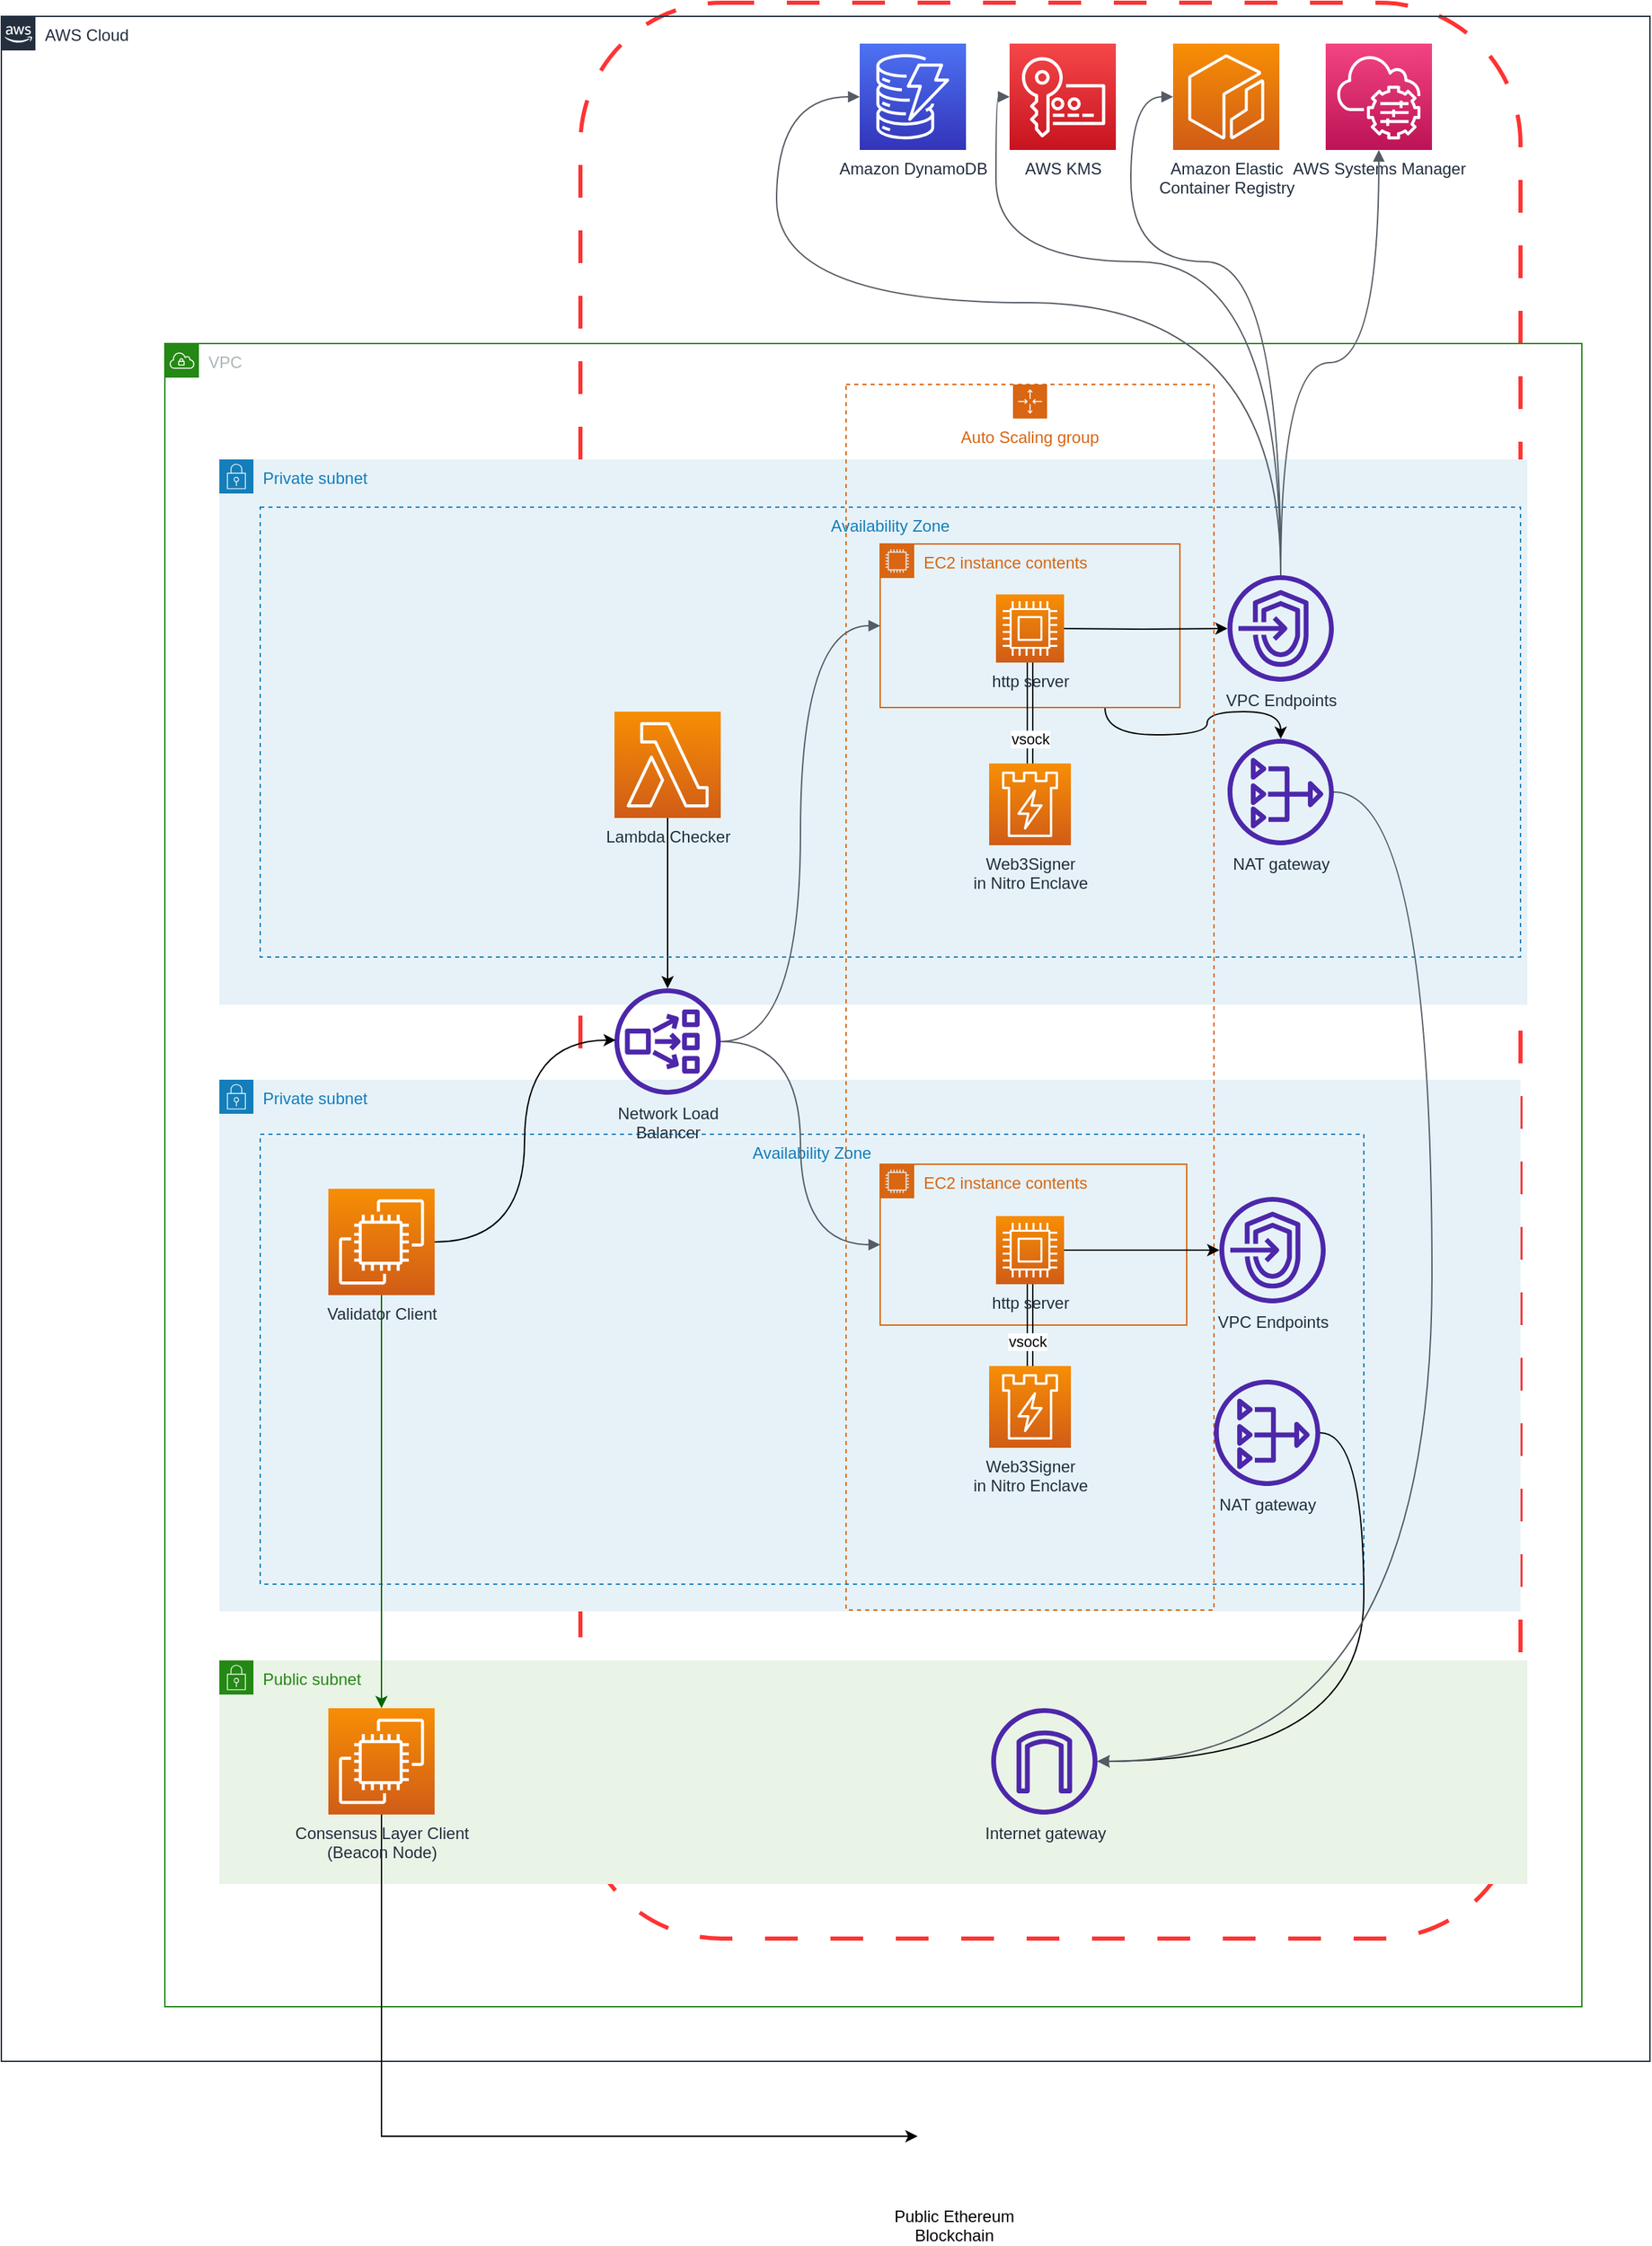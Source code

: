 <mxfile version="21.4.0" type="device" pages="3">
  <diagram id="YUVKMwIvgt-KgfQPNtqe" name="Page-1">
    <mxGraphModel dx="2373" dy="-275" grid="1" gridSize="10" guides="1" tooltips="1" connect="1" arrows="1" fold="1" page="1" pageScale="1" pageWidth="827" pageHeight="1169" math="0" shadow="0">
      <root>
        <mxCell id="0" />
        <mxCell id="1" parent="0" />
        <mxCell id="u_Y_CnP3Xngak4G7NMiM-49" value="" style="rounded=1;whiteSpace=wrap;html=1;fillColor=none;dashed=1;dashPattern=8 8;strokeWidth=3;strokeColor=#FF3333;" parent="1" vertex="1">
          <mxGeometry x="165" y="1754" width="690" height="1420" as="geometry" />
        </mxCell>
        <mxCell id="u_Y_CnP3Xngak4G7NMiM-1" value="Public subnet" style="points=[[0,0],[0.25,0],[0.5,0],[0.75,0],[1,0],[1,0.25],[1,0.5],[1,0.75],[1,1],[0.75,1],[0.5,1],[0.25,1],[0,1],[0,0.75],[0,0.5],[0,0.25]];outlineConnect=0;gradientColor=none;html=1;whiteSpace=wrap;fontSize=12;fontStyle=0;container=1;pointerEvents=0;collapsible=0;recursiveResize=0;shape=mxgraph.aws4.group;grIcon=mxgraph.aws4.group_security_group;grStroke=0;strokeColor=#248814;fillColor=#E9F3E6;verticalAlign=top;align=left;spacingLeft=30;fontColor=#248814;dashed=0;" parent="1" vertex="1">
          <mxGeometry x="-100" y="2970" width="960" height="164" as="geometry" />
        </mxCell>
        <mxCell id="u_Y_CnP3Xngak4G7NMiM-2" value="Internet gateway" style="sketch=0;outlineConnect=0;fontColor=#232F3E;gradientColor=none;fillColor=#4D27AA;strokeColor=none;dashed=0;verticalLabelPosition=bottom;verticalAlign=top;align=center;html=1;fontSize=12;fontStyle=0;aspect=fixed;pointerEvents=1;shape=mxgraph.aws4.internet_gateway;" parent="u_Y_CnP3Xngak4G7NMiM-1" vertex="1">
          <mxGeometry x="566.5" y="35" width="78" height="78" as="geometry" />
        </mxCell>
        <mxCell id="u_Y_CnP3Xngak4G7NMiM-3" value="Private subnet" style="points=[[0,0],[0.25,0],[0.5,0],[0.75,0],[1,0],[1,0.25],[1,0.5],[1,0.75],[1,1],[0.75,1],[0.5,1],[0.25,1],[0,1],[0,0.75],[0,0.5],[0,0.25]];outlineConnect=0;gradientColor=none;html=1;whiteSpace=wrap;fontSize=12;fontStyle=0;container=0;pointerEvents=0;collapsible=0;recursiveResize=0;shape=mxgraph.aws4.group;grIcon=mxgraph.aws4.group_security_group;grStroke=0;strokeColor=#147EBA;fillColor=#E6F2F8;verticalAlign=top;align=left;spacingLeft=30;fontColor=#147EBA;dashed=0;" parent="1" vertex="1">
          <mxGeometry x="-100" y="2544" width="955" height="390" as="geometry" />
        </mxCell>
        <mxCell id="u_Y_CnP3Xngak4G7NMiM-4" value="Private subnet" style="points=[[0,0],[0.25,0],[0.5,0],[0.75,0],[1,0],[1,0.25],[1,0.5],[1,0.75],[1,1],[0.75,1],[0.5,1],[0.25,1],[0,1],[0,0.75],[0,0.5],[0,0.25]];outlineConnect=0;gradientColor=none;html=1;whiteSpace=wrap;fontSize=12;fontStyle=0;container=0;pointerEvents=0;collapsible=0;recursiveResize=0;shape=mxgraph.aws4.group;grIcon=mxgraph.aws4.group_security_group;grStroke=0;strokeColor=#147EBA;fillColor=#E6F2F8;verticalAlign=top;align=left;spacingLeft=30;fontColor=#147EBA;dashed=0;" parent="1" vertex="1">
          <mxGeometry x="-100" y="2089" width="960" height="400" as="geometry" />
        </mxCell>
        <mxCell id="u_Y_CnP3Xngak4G7NMiM-5" value="VPC" style="points=[[0,0],[0.25,0],[0.5,0],[0.75,0],[1,0],[1,0.25],[1,0.5],[1,0.75],[1,1],[0.75,1],[0.5,1],[0.25,1],[0,1],[0,0.75],[0,0.5],[0,0.25]];outlineConnect=0;gradientColor=none;html=1;whiteSpace=wrap;fontSize=12;fontStyle=0;container=1;pointerEvents=0;collapsible=0;recursiveResize=0;shape=mxgraph.aws4.group;grIcon=mxgraph.aws4.group_vpc;strokeColor=#248814;fillColor=none;verticalAlign=top;align=left;spacingLeft=30;fontColor=#AAB7B8;dashed=0;" parent="1" vertex="1">
          <mxGeometry x="-140" y="2004" width="1040" height="1220" as="geometry" />
        </mxCell>
        <mxCell id="u_Y_CnP3Xngak4G7NMiM-6" value="AWS Cloud" style="points=[[0,0],[0.25,0],[0.5,0],[0.75,0],[1,0],[1,0.25],[1,0.5],[1,0.75],[1,1],[0.75,1],[0.5,1],[0.25,1],[0,1],[0,0.75],[0,0.5],[0,0.25]];outlineConnect=0;gradientColor=none;html=1;whiteSpace=wrap;fontSize=12;fontStyle=0;container=0;pointerEvents=0;collapsible=0;recursiveResize=0;shape=mxgraph.aws4.group;grIcon=mxgraph.aws4.group_aws_cloud_alt;strokeColor=#232F3E;fillColor=none;verticalAlign=top;align=left;spacingLeft=30;fontColor=#232F3E;dashed=0;" parent="1" vertex="1">
          <mxGeometry x="-260" y="1764" width="1210" height="1500" as="geometry" />
        </mxCell>
        <mxCell id="u_Y_CnP3Xngak4G7NMiM-7" style="edgeStyle=orthogonalEdgeStyle;curved=1;rounded=0;orthogonalLoop=1;jettySize=auto;html=1;exitX=0.75;exitY=1;exitDx=0;exitDy=0;" parent="1" source="u_Y_CnP3Xngak4G7NMiM-8" target="u_Y_CnP3Xngak4G7NMiM-15" edge="1">
          <mxGeometry relative="1" as="geometry" />
        </mxCell>
        <mxCell id="u_Y_CnP3Xngak4G7NMiM-8" value="EC2 instance contents" style="points=[[0,0],[0.25,0],[0.5,0],[0.75,0],[1,0],[1,0.25],[1,0.5],[1,0.75],[1,1],[0.75,1],[0.5,1],[0.25,1],[0,1],[0,0.75],[0,0.5],[0,0.25]];outlineConnect=0;gradientColor=none;html=1;whiteSpace=wrap;fontSize=12;fontStyle=0;container=1;pointerEvents=0;collapsible=0;recursiveResize=0;shape=mxgraph.aws4.group;grIcon=mxgraph.aws4.group_ec2_instance_contents;strokeColor=#D86613;fillColor=none;verticalAlign=top;align=left;spacingLeft=30;fontColor=#D86613;dashed=0;" parent="1" vertex="1">
          <mxGeometry x="385" y="2151" width="220" height="120" as="geometry" />
        </mxCell>
        <mxCell id="u_Y_CnP3Xngak4G7NMiM-9" value="AWS Systems Manager" style="sketch=0;points=[[0,0,0],[0.25,0,0],[0.5,0,0],[0.75,0,0],[1,0,0],[0,1,0],[0.25,1,0],[0.5,1,0],[0.75,1,0],[1,1,0],[0,0.25,0],[0,0.5,0],[0,0.75,0],[1,0.25,0],[1,0.5,0],[1,0.75,0]];points=[[0,0,0],[0.25,0,0],[0.5,0,0],[0.75,0,0],[1,0,0],[0,1,0],[0.25,1,0],[0.5,1,0],[0.75,1,0],[1,1,0],[0,0.25,0],[0,0.5,0],[0,0.75,0],[1,0.25,0],[1,0.5,0],[1,0.75,0]];outlineConnect=0;fontColor=#232F3E;gradientColor=#F34482;gradientDirection=north;fillColor=#BC1356;strokeColor=#ffffff;dashed=0;verticalLabelPosition=bottom;verticalAlign=top;align=center;html=1;fontSize=12;fontStyle=0;aspect=fixed;shape=mxgraph.aws4.resourceIcon;resIcon=mxgraph.aws4.systems_manager;" parent="1" vertex="1">
          <mxGeometry x="712" y="1784" width="78" height="78" as="geometry" />
        </mxCell>
        <mxCell id="u_Y_CnP3Xngak4G7NMiM-10" value="Auto Scaling group" style="points=[[0,0],[0.25,0],[0.5,0],[0.75,0],[1,0],[1,0.25],[1,0.5],[1,0.75],[1,1],[0.75,1],[0.5,1],[0.25,1],[0,1],[0,0.75],[0,0.5],[0,0.25]];outlineConnect=0;gradientColor=none;html=1;whiteSpace=wrap;fontSize=12;fontStyle=0;container=0;pointerEvents=0;collapsible=0;recursiveResize=0;shape=mxgraph.aws4.groupCenter;grIcon=mxgraph.aws4.group_auto_scaling_group;grStroke=1;strokeColor=#D86613;fillColor=none;verticalAlign=top;align=center;fontColor=#D86613;dashed=1;spacingTop=25;" parent="1" vertex="1">
          <mxGeometry x="360" y="2034" width="270" height="899" as="geometry" />
        </mxCell>
        <mxCell id="u_Y_CnP3Xngak4G7NMiM-11" value="Availability Zone" style="fillColor=none;strokeColor=#147EBA;dashed=1;verticalAlign=top;fontStyle=0;fontColor=#147EBA;" parent="1" vertex="1">
          <mxGeometry x="-70" y="2584" width="810" height="330" as="geometry" />
        </mxCell>
        <mxCell id="u_Y_CnP3Xngak4G7NMiM-12" value="EC2 instance contents" style="points=[[0,0],[0.25,0],[0.5,0],[0.75,0],[1,0],[1,0.25],[1,0.5],[1,0.75],[1,1],[0.75,1],[0.5,1],[0.25,1],[0,1],[0,0.75],[0,0.5],[0,0.25]];outlineConnect=0;gradientColor=none;html=1;whiteSpace=wrap;fontSize=12;fontStyle=0;container=1;pointerEvents=0;collapsible=0;recursiveResize=0;shape=mxgraph.aws4.group;grIcon=mxgraph.aws4.group_ec2_instance_contents;strokeColor=#D86613;fillColor=none;verticalAlign=top;align=left;spacingLeft=30;fontColor=#D86613;dashed=0;" parent="1" vertex="1">
          <mxGeometry x="385" y="2606" width="225" height="118" as="geometry" />
        </mxCell>
        <mxCell id="u_Y_CnP3Xngak4G7NMiM-13" value="VPC Endpoints" style="sketch=0;outlineConnect=0;fontColor=#232F3E;gradientColor=none;fillColor=#4D27AA;strokeColor=none;dashed=0;verticalLabelPosition=bottom;verticalAlign=top;align=center;html=1;fontSize=12;fontStyle=0;aspect=fixed;pointerEvents=1;shape=mxgraph.aws4.endpoints;" parent="1" vertex="1">
          <mxGeometry x="640" y="2174" width="78" height="78" as="geometry" />
        </mxCell>
        <mxCell id="u_Y_CnP3Xngak4G7NMiM-14" value="VPC Endpoints" style="sketch=0;outlineConnect=0;fontColor=#232F3E;gradientColor=none;fillColor=#4D27AA;strokeColor=none;dashed=0;verticalLabelPosition=bottom;verticalAlign=top;align=center;html=1;fontSize=12;fontStyle=0;aspect=fixed;pointerEvents=1;shape=mxgraph.aws4.endpoints;" parent="1" vertex="1">
          <mxGeometry x="634" y="2630" width="78" height="78" as="geometry" />
        </mxCell>
        <mxCell id="u_Y_CnP3Xngak4G7NMiM-15" value="NAT gateway" style="sketch=0;outlineConnect=0;fontColor=#232F3E;gradientColor=none;fillColor=#4D27AA;strokeColor=none;dashed=0;verticalLabelPosition=bottom;verticalAlign=top;align=center;html=1;fontSize=12;fontStyle=0;aspect=fixed;pointerEvents=1;shape=mxgraph.aws4.nat_gateway;" parent="1" vertex="1">
          <mxGeometry x="640" y="2294" width="78" height="78" as="geometry" />
        </mxCell>
        <mxCell id="u_Y_CnP3Xngak4G7NMiM-16" style="edgeStyle=orthogonalEdgeStyle;curved=1;rounded=0;orthogonalLoop=1;jettySize=auto;html=1;" parent="1" source="u_Y_CnP3Xngak4G7NMiM-17" target="u_Y_CnP3Xngak4G7NMiM-2" edge="1">
          <mxGeometry relative="1" as="geometry">
            <Array as="points">
              <mxPoint x="740" y="2803" />
              <mxPoint x="740" y="3044" />
            </Array>
          </mxGeometry>
        </mxCell>
        <mxCell id="u_Y_CnP3Xngak4G7NMiM-17" value="NAT gateway" style="sketch=0;outlineConnect=0;fontColor=#232F3E;gradientColor=none;fillColor=#4D27AA;strokeColor=none;dashed=0;verticalLabelPosition=bottom;verticalAlign=top;align=center;html=1;fontSize=12;fontStyle=0;aspect=fixed;pointerEvents=1;shape=mxgraph.aws4.nat_gateway;" parent="1" vertex="1">
          <mxGeometry x="630" y="2764" width="78" height="78" as="geometry" />
        </mxCell>
        <mxCell id="u_Y_CnP3Xngak4G7NMiM-18" value="" style="html=1;endArrow=block;elbow=vertical;startArrow=none;endFill=1;strokeColor=#545B64;rounded=0;entryX=0;entryY=0.5;entryDx=0;entryDy=0;edgeStyle=orthogonalEdgeStyle;curved=1;" parent="1" source="u_Y_CnP3Xngak4G7NMiM-31" target="u_Y_CnP3Xngak4G7NMiM-12" edge="1">
          <mxGeometry width="100" relative="1" as="geometry">
            <mxPoint x="268" y="2509.0" as="sourcePoint" />
            <mxPoint x="390" y="2293.9" as="targetPoint" />
          </mxGeometry>
        </mxCell>
        <mxCell id="u_Y_CnP3Xngak4G7NMiM-19" value="" style="edgeStyle=orthogonalEdgeStyle;html=1;endArrow=block;elbow=vertical;startArrow=none;endFill=1;strokeColor=#545B64;rounded=0;curved=1;entryX=0;entryY=0.5;entryDx=0;entryDy=0;" parent="1" source="u_Y_CnP3Xngak4G7NMiM-31" target="u_Y_CnP3Xngak4G7NMiM-8" edge="1">
          <mxGeometry width="100" relative="1" as="geometry">
            <mxPoint x="-580" y="2874" as="sourcePoint" />
            <mxPoint x="-480" y="2794" as="targetPoint" />
          </mxGeometry>
        </mxCell>
        <mxCell id="u_Y_CnP3Xngak4G7NMiM-20" value="" style="edgeStyle=orthogonalEdgeStyle;html=1;endArrow=block;elbow=vertical;startArrow=none;endFill=1;strokeColor=#545B64;rounded=0;curved=1;" parent="1" source="u_Y_CnP3Xngak4G7NMiM-13" target="u_Y_CnP3Xngak4G7NMiM-30" edge="1">
          <mxGeometry width="100" relative="1" as="geometry">
            <mxPoint x="1100" y="2144" as="sourcePoint" />
            <mxPoint x="239" y="1862" as="targetPoint" />
            <Array as="points">
              <mxPoint x="679" y="1974" />
              <mxPoint x="309" y="1974" />
            </Array>
          </mxGeometry>
        </mxCell>
        <mxCell id="u_Y_CnP3Xngak4G7NMiM-21" value="" style="edgeStyle=orthogonalEdgeStyle;html=1;endArrow=block;elbow=vertical;startArrow=none;endFill=1;strokeColor=#545B64;rounded=0;curved=1;" parent="1" source="u_Y_CnP3Xngak4G7NMiM-13" target="u_Y_CnP3Xngak4G7NMiM-34" edge="1">
          <mxGeometry width="100" relative="1" as="geometry">
            <mxPoint x="1190" y="2184" as="sourcePoint" />
            <mxPoint x="1290" y="2184" as="targetPoint" />
            <Array as="points">
              <mxPoint x="679" y="1944" />
              <mxPoint x="470" y="1944" />
            </Array>
          </mxGeometry>
        </mxCell>
        <mxCell id="u_Y_CnP3Xngak4G7NMiM-22" value="" style="edgeStyle=orthogonalEdgeStyle;html=1;endArrow=block;elbow=vertical;startArrow=none;endFill=1;strokeColor=#545B64;rounded=0;curved=1;" parent="1" source="u_Y_CnP3Xngak4G7NMiM-13" target="u_Y_CnP3Xngak4G7NMiM-35" edge="1">
          <mxGeometry width="100" relative="1" as="geometry">
            <mxPoint x="1340" y="2284" as="sourcePoint" />
            <mxPoint x="1440" y="2284" as="targetPoint" />
            <Array as="points">
              <mxPoint x="679" y="1944" />
              <mxPoint x="569" y="1944" />
            </Array>
          </mxGeometry>
        </mxCell>
        <mxCell id="u_Y_CnP3Xngak4G7NMiM-23" value="" style="edgeStyle=orthogonalEdgeStyle;html=1;endArrow=block;elbow=vertical;startArrow=none;endFill=1;strokeColor=#545B64;rounded=0;curved=1;" parent="1" source="u_Y_CnP3Xngak4G7NMiM-13" target="u_Y_CnP3Xngak4G7NMiM-9" edge="1">
          <mxGeometry width="100" relative="1" as="geometry">
            <mxPoint x="1280" y="2424" as="sourcePoint" />
            <mxPoint x="1380" y="2424" as="targetPoint" />
          </mxGeometry>
        </mxCell>
        <mxCell id="u_Y_CnP3Xngak4G7NMiM-24" value="" style="edgeStyle=orthogonalEdgeStyle;html=1;endArrow=block;elbow=vertical;startArrow=none;endFill=1;strokeColor=#545B64;rounded=0;curved=1;" parent="1" source="u_Y_CnP3Xngak4G7NMiM-15" target="u_Y_CnP3Xngak4G7NMiM-2" edge="1">
          <mxGeometry width="100" relative="1" as="geometry">
            <mxPoint x="1130" y="2474" as="sourcePoint" />
            <mxPoint x="1230" y="2474" as="targetPoint" />
            <Array as="points">
              <mxPoint x="790" y="2333" />
              <mxPoint x="790" y="3044" />
            </Array>
          </mxGeometry>
        </mxCell>
        <mxCell id="u_Y_CnP3Xngak4G7NMiM-25" value="Public Ethereum&#xa;Blockchain" style="shape=image;verticalLabelPosition=bottom;labelBackgroundColor=default;verticalAlign=top;aspect=fixed;imageAspect=0;image=https://ethereum.org/static/a62391514b71539906d6bd8ec820c7d8/d1ef9/eth-diamond-glyph.png;" parent="1" vertex="1">
          <mxGeometry x="412.5" y="3274" width="54" height="90" as="geometry" />
        </mxCell>
        <mxCell id="u_Y_CnP3Xngak4G7NMiM-26" style="edgeStyle=orthogonalEdgeStyle;rounded=0;orthogonalLoop=1;jettySize=auto;html=1;exitX=0.5;exitY=1;exitDx=0;exitDy=0;exitPerimeter=0;entryX=0;entryY=0.5;entryDx=0;entryDy=0;" parent="1" source="u_Y_CnP3Xngak4G7NMiM-42" target="u_Y_CnP3Xngak4G7NMiM-25" edge="1">
          <mxGeometry relative="1" as="geometry" />
        </mxCell>
        <mxCell id="u_Y_CnP3Xngak4G7NMiM-27" style="edgeStyle=orthogonalEdgeStyle;shape=link;rounded=0;orthogonalLoop=1;jettySize=auto;html=1;exitX=0.5;exitY=0;exitDx=0;exitDy=0;exitPerimeter=0;" parent="1" source="u_Y_CnP3Xngak4G7NMiM-29" edge="1">
          <mxGeometry relative="1" as="geometry">
            <mxPoint x="495" y="2674" as="targetPoint" />
          </mxGeometry>
        </mxCell>
        <mxCell id="u_Y_CnP3Xngak4G7NMiM-28" value="vsock" style="edgeLabel;html=1;align=center;verticalAlign=middle;resizable=0;points=[];" parent="u_Y_CnP3Xngak4G7NMiM-27" vertex="1" connectable="0">
          <mxGeometry x="-0.35" y="-2" relative="1" as="geometry">
            <mxPoint x="-4" y="8" as="offset" />
          </mxGeometry>
        </mxCell>
        <mxCell id="u_Y_CnP3Xngak4G7NMiM-29" value="Web3Signer&lt;br style=&quot;border-color: var(--border-color);&quot;&gt;in Nitro Enclave" style="sketch=0;points=[[0,0,0],[0.25,0,0],[0.5,0,0],[0.75,0,0],[1,0,0],[0,1,0],[0.25,1,0],[0.5,1,0],[0.75,1,0],[1,1,0],[0,0.25,0],[0,0.5,0],[0,0.75,0],[1,0.25,0],[1,0.5,0],[1,0.75,0]];outlineConnect=0;fontColor=#232F3E;gradientColor=#F78E04;gradientDirection=north;fillColor=#D05C17;strokeColor=#ffffff;dashed=0;verticalLabelPosition=bottom;verticalAlign=top;align=center;html=1;fontSize=12;fontStyle=0;aspect=fixed;shape=mxgraph.aws4.resourceIcon;resIcon=mxgraph.aws4.nitro_enclaves;" parent="1" vertex="1">
          <mxGeometry x="465" y="2754" width="60" height="60" as="geometry" />
        </mxCell>
        <mxCell id="u_Y_CnP3Xngak4G7NMiM-30" value="Amazon DynamoDB" style="sketch=0;points=[[0,0,0],[0.25,0,0],[0.5,0,0],[0.75,0,0],[1,0,0],[0,1,0],[0.25,1,0],[0.5,1,0],[0.75,1,0],[1,1,0],[0,0.25,0],[0,0.5,0],[0,0.75,0],[1,0.25,0],[1,0.5,0],[1,0.75,0]];outlineConnect=0;fontColor=#232F3E;gradientColor=#4D72F3;gradientDirection=north;fillColor=#3334B9;strokeColor=#ffffff;dashed=0;verticalLabelPosition=bottom;verticalAlign=top;align=center;html=1;fontSize=12;fontStyle=0;aspect=fixed;shape=mxgraph.aws4.resourceIcon;resIcon=mxgraph.aws4.dynamodb;" parent="1" vertex="1">
          <mxGeometry x="370" y="1784" width="78" height="78" as="geometry" />
        </mxCell>
        <mxCell id="u_Y_CnP3Xngak4G7NMiM-31" value="Network Load &lt;br&gt;Balancer" style="sketch=0;outlineConnect=0;fontColor=#232F3E;gradientColor=none;fillColor=#4D27AA;strokeColor=none;dashed=0;verticalLabelPosition=bottom;verticalAlign=top;align=center;html=1;fontSize=12;fontStyle=0;aspect=fixed;pointerEvents=1;shape=mxgraph.aws4.network_load_balancer;" parent="1" vertex="1">
          <mxGeometry x="190" y="2477" width="78" height="78" as="geometry" />
        </mxCell>
        <mxCell id="u_Y_CnP3Xngak4G7NMiM-32" style="edgeStyle=orthogonalEdgeStyle;rounded=0;orthogonalLoop=1;jettySize=auto;html=1;" parent="1" source="u_Y_CnP3Xngak4G7NMiM-33" target="u_Y_CnP3Xngak4G7NMiM-31" edge="1">
          <mxGeometry relative="1" as="geometry">
            <mxPoint x="118" y="2513" as="sourcePoint" />
          </mxGeometry>
        </mxCell>
        <mxCell id="u_Y_CnP3Xngak4G7NMiM-33" value="Lambda Checker" style="sketch=0;points=[[0,0,0],[0.25,0,0],[0.5,0,0],[0.75,0,0],[1,0,0],[0,1,0],[0.25,1,0],[0.5,1,0],[0.75,1,0],[1,1,0],[0,0.25,0],[0,0.5,0],[0,0.75,0],[1,0.25,0],[1,0.5,0],[1,0.75,0]];outlineConnect=0;fontColor=#232F3E;gradientColor=#F78E04;gradientDirection=north;fillColor=#D05C17;strokeColor=#ffffff;dashed=0;verticalLabelPosition=bottom;verticalAlign=top;align=center;html=1;fontSize=12;fontStyle=0;aspect=fixed;shape=mxgraph.aws4.resourceIcon;resIcon=mxgraph.aws4.lambda;" parent="1" vertex="1">
          <mxGeometry x="190" y="2274" width="78" height="78" as="geometry" />
        </mxCell>
        <mxCell id="u_Y_CnP3Xngak4G7NMiM-34" value="AWS KMS" style="sketch=0;points=[[0,0,0],[0.25,0,0],[0.5,0,0],[0.75,0,0],[1,0,0],[0,1,0],[0.25,1,0],[0.5,1,0],[0.75,1,0],[1,1,0],[0,0.25,0],[0,0.5,0],[0,0.75,0],[1,0.25,0],[1,0.5,0],[1,0.75,0]];outlineConnect=0;fontColor=#232F3E;gradientColor=#F54749;gradientDirection=north;fillColor=#C7131F;strokeColor=#ffffff;dashed=0;verticalLabelPosition=bottom;verticalAlign=top;align=center;html=1;fontSize=12;fontStyle=0;aspect=fixed;shape=mxgraph.aws4.resourceIcon;resIcon=mxgraph.aws4.key_management_service;" parent="1" vertex="1">
          <mxGeometry x="480" y="1784" width="78" height="78" as="geometry" />
        </mxCell>
        <mxCell id="u_Y_CnP3Xngak4G7NMiM-35" value="Amazon Elastic &lt;br&gt;Container Registry" style="sketch=0;points=[[0,0,0],[0.25,0,0],[0.5,0,0],[0.75,0,0],[1,0,0],[0,1,0],[0.25,1,0],[0.5,1,0],[0.75,1,0],[1,1,0],[0,0.25,0],[0,0.5,0],[0,0.75,0],[1,0.25,0],[1,0.5,0],[1,0.75,0]];outlineConnect=0;fontColor=#232F3E;gradientColor=#F78E04;gradientDirection=north;fillColor=#D05C17;strokeColor=#ffffff;dashed=0;verticalLabelPosition=bottom;verticalAlign=top;align=center;html=1;fontSize=12;fontStyle=0;aspect=fixed;shape=mxgraph.aws4.resourceIcon;resIcon=mxgraph.aws4.ecr;" parent="1" vertex="1">
          <mxGeometry x="600" y="1784" width="78" height="78" as="geometry" />
        </mxCell>
        <mxCell id="u_Y_CnP3Xngak4G7NMiM-36" style="edgeStyle=orthogonalEdgeStyle;rounded=0;orthogonalLoop=1;jettySize=auto;html=1;strokeColor=#006600;fontSize=15;fontColor=#FFFFFF;endArrow=classic;endFill=1;" parent="1" source="u_Y_CnP3Xngak4G7NMiM-38" target="u_Y_CnP3Xngak4G7NMiM-42" edge="1">
          <mxGeometry relative="1" as="geometry" />
        </mxCell>
        <mxCell id="u_Y_CnP3Xngak4G7NMiM-37" style="edgeStyle=orthogonalEdgeStyle;curved=1;rounded=0;orthogonalLoop=1;jettySize=auto;html=1;exitX=1;exitY=0.5;exitDx=0;exitDy=0;exitPerimeter=0;entryX=0.013;entryY=0.487;entryDx=0;entryDy=0;entryPerimeter=0;" parent="1" source="u_Y_CnP3Xngak4G7NMiM-38" target="u_Y_CnP3Xngak4G7NMiM-31" edge="1">
          <mxGeometry relative="1" as="geometry" />
        </mxCell>
        <mxCell id="u_Y_CnP3Xngak4G7NMiM-38" value="Validator Client" style="sketch=0;points=[[0,0,0],[0.25,0,0],[0.5,0,0],[0.75,0,0],[1,0,0],[0,1,0],[0.25,1,0],[0.5,1,0],[0.75,1,0],[1,1,0],[0,0.25,0],[0,0.5,0],[0,0.75,0],[1,0.25,0],[1,0.5,0],[1,0.75,0]];outlineConnect=0;fontColor=#232F3E;gradientColor=#F78E04;gradientDirection=north;fillColor=#D05C17;strokeColor=#ffffff;dashed=0;verticalLabelPosition=bottom;verticalAlign=top;align=center;html=1;fontSize=12;fontStyle=0;aspect=fixed;shape=mxgraph.aws4.resourceIcon;resIcon=mxgraph.aws4.ec2;dashPattern=8 8;strokeWidth=3;" parent="1" vertex="1">
          <mxGeometry x="-20" y="2624" width="78" height="78" as="geometry" />
        </mxCell>
        <mxCell id="u_Y_CnP3Xngak4G7NMiM-39" style="edgeStyle=orthogonalEdgeStyle;rounded=0;orthogonalLoop=1;jettySize=auto;html=1;exitX=0.5;exitY=0;exitDx=0;exitDy=0;exitPerimeter=0;shape=link;" parent="1" source="u_Y_CnP3Xngak4G7NMiM-41" edge="1">
          <mxGeometry relative="1" as="geometry">
            <mxPoint x="494.99" y="2228" as="targetPoint" />
          </mxGeometry>
        </mxCell>
        <mxCell id="u_Y_CnP3Xngak4G7NMiM-40" value="vsock" style="edgeLabel;html=1;align=center;verticalAlign=middle;resizable=0;points=[];" parent="u_Y_CnP3Xngak4G7NMiM-39" vertex="1" connectable="0">
          <mxGeometry x="-0.238" relative="1" as="geometry">
            <mxPoint y="14" as="offset" />
          </mxGeometry>
        </mxCell>
        <mxCell id="u_Y_CnP3Xngak4G7NMiM-41" value="Web3Signer&lt;br style=&quot;border-color: var(--border-color);&quot;&gt;in Nitro Enclave" style="sketch=0;points=[[0,0,0],[0.25,0,0],[0.5,0,0],[0.75,0,0],[1,0,0],[0,1,0],[0.25,1,0],[0.5,1,0],[0.75,1,0],[1,1,0],[0,0.25,0],[0,0.5,0],[0,0.75,0],[1,0.25,0],[1,0.5,0],[1,0.75,0]];outlineConnect=0;fontColor=#232F3E;gradientColor=#F78E04;gradientDirection=north;fillColor=#D05C17;strokeColor=#ffffff;dashed=0;verticalLabelPosition=bottom;verticalAlign=top;align=center;html=1;fontSize=12;fontStyle=0;aspect=fixed;shape=mxgraph.aws4.resourceIcon;resIcon=mxgraph.aws4.nitro_enclaves;" parent="1" vertex="1">
          <mxGeometry x="464.99" y="2312" width="60" height="60" as="geometry" />
        </mxCell>
        <mxCell id="u_Y_CnP3Xngak4G7NMiM-42" value="Consensus Layer Client&lt;br&gt;(Beacon Node)" style="sketch=0;points=[[0,0,0],[0.25,0,0],[0.5,0,0],[0.75,0,0],[1,0,0],[0,1,0],[0.25,1,0],[0.5,1,0],[0.75,1,0],[1,1,0],[0,0.25,0],[0,0.5,0],[0,0.75,0],[1,0.25,0],[1,0.5,0],[1,0.75,0]];outlineConnect=0;fontColor=#232F3E;gradientColor=#F78E04;gradientDirection=north;fillColor=#D05C17;strokeColor=#ffffff;dashed=0;verticalLabelPosition=bottom;verticalAlign=top;align=center;html=1;fontSize=12;fontStyle=0;aspect=fixed;shape=mxgraph.aws4.resourceIcon;resIcon=mxgraph.aws4.ec2;dashPattern=8 8;strokeWidth=3;" parent="1" vertex="1">
          <mxGeometry x="-20" y="3005" width="78" height="78" as="geometry" />
        </mxCell>
        <mxCell id="u_Y_CnP3Xngak4G7NMiM-43" style="edgeStyle=orthogonalEdgeStyle;rounded=0;orthogonalLoop=1;jettySize=auto;html=1;" parent="1" target="u_Y_CnP3Xngak4G7NMiM-13" edge="1">
          <mxGeometry relative="1" as="geometry">
            <mxPoint x="513.29" y="2213" as="sourcePoint" />
          </mxGeometry>
        </mxCell>
        <mxCell id="u_Y_CnP3Xngak4G7NMiM-44" value="http server" style="sketch=0;points=[[0,0,0],[0.25,0,0],[0.5,0,0],[0.75,0,0],[1,0,0],[0,1,0],[0.25,1,0],[0.5,1,0],[0.75,1,0],[1,1,0],[0,0.25,0],[0,0.5,0],[0,0.75,0],[1,0.25,0],[1,0.5,0],[1,0.75,0]];outlineConnect=0;fontColor=#232F3E;gradientColor=#F78E04;gradientDirection=north;fillColor=#D05C17;strokeColor=#ffffff;dashed=0;verticalLabelPosition=bottom;verticalAlign=top;align=center;html=1;fontSize=12;fontStyle=0;aspect=fixed;shape=mxgraph.aws4.resourceIcon;resIcon=mxgraph.aws4.compute;" parent="1" vertex="1">
          <mxGeometry x="469.99" y="2188" width="50" height="50" as="geometry" />
        </mxCell>
        <mxCell id="u_Y_CnP3Xngak4G7NMiM-45" style="edgeStyle=orthogonalEdgeStyle;rounded=0;orthogonalLoop=1;jettySize=auto;html=1;exitX=1;exitY=0.5;exitDx=0;exitDy=0;exitPerimeter=0;" parent="1" source="u_Y_CnP3Xngak4G7NMiM-46" target="u_Y_CnP3Xngak4G7NMiM-14" edge="1">
          <mxGeometry relative="1" as="geometry" />
        </mxCell>
        <mxCell id="u_Y_CnP3Xngak4G7NMiM-46" value="http server" style="sketch=0;points=[[0,0,0],[0.25,0,0],[0.5,0,0],[0.75,0,0],[1,0,0],[0,1,0],[0.25,1,0],[0.5,1,0],[0.75,1,0],[1,1,0],[0,0.25,0],[0,0.5,0],[0,0.75,0],[1,0.25,0],[1,0.5,0],[1,0.75,0]];outlineConnect=0;fontColor=#232F3E;gradientColor=#F78E04;gradientDirection=north;fillColor=#D05C17;strokeColor=#ffffff;dashed=0;verticalLabelPosition=bottom;verticalAlign=top;align=center;html=1;fontSize=12;fontStyle=0;aspect=fixed;shape=mxgraph.aws4.resourceIcon;resIcon=mxgraph.aws4.compute;" parent="1" vertex="1">
          <mxGeometry x="470" y="2644" width="50" height="50" as="geometry" />
        </mxCell>
        <mxCell id="u_Y_CnP3Xngak4G7NMiM-47" style="edgeStyle=orthogonalEdgeStyle;curved=1;rounded=0;orthogonalLoop=1;jettySize=auto;html=1;exitX=0.5;exitY=1;exitDx=0;exitDy=0;" parent="1" source="u_Y_CnP3Xngak4G7NMiM-11" target="u_Y_CnP3Xngak4G7NMiM-11" edge="1">
          <mxGeometry relative="1" as="geometry" />
        </mxCell>
        <mxCell id="u_Y_CnP3Xngak4G7NMiM-48" value="Availability Zone" style="fillColor=none;strokeColor=#147EBA;dashed=1;verticalAlign=top;fontStyle=0;fontColor=#147EBA;" parent="1" vertex="1">
          <mxGeometry x="-70" y="2124" width="925" height="330" as="geometry" />
        </mxCell>
      </root>
    </mxGraphModel>
  </diagram>
  <diagram id="iwrg0W3aLm8twjt7xqIS" name="Page-2">
    <mxGraphModel dx="2100" dy="720" grid="1" gridSize="10" guides="1" tooltips="1" connect="1" arrows="1" fold="1" page="1" pageScale="1" pageWidth="827" pageHeight="1169" math="0" shadow="0">
      <root>
        <mxCell id="0" />
        <mxCell id="1" parent="0" />
        <mxCell id="1DJy_vMYRfFAtN9hPfsu-1" value="EC2 instance contents" style="points=[[0,0],[0.25,0],[0.5,0],[0.75,0],[1,0],[1,0.25],[1,0.5],[1,0.75],[1,1],[0.75,1],[0.5,1],[0.25,1],[0,1],[0,0.75],[0,0.5],[0,0.25]];outlineConnect=0;gradientColor=none;html=1;whiteSpace=wrap;fontSize=12;fontStyle=0;container=1;pointerEvents=0;collapsible=0;recursiveResize=0;shape=mxgraph.aws4.group;grIcon=mxgraph.aws4.group_ec2_instance_contents;strokeColor=#D86613;fillColor=none;verticalAlign=top;align=left;spacingLeft=30;fontColor=#D86613;dashed=0;" parent="1" vertex="1">
          <mxGeometry x="100" y="190" width="470" height="320" as="geometry" />
        </mxCell>
        <mxCell id="2kvErX47jtJnirpf_Pnx-3" value="" style="group" parent="1DJy_vMYRfFAtN9hPfsu-1" vertex="1" connectable="0">
          <mxGeometry x="180" y="40" width="300" height="260" as="geometry" />
        </mxCell>
        <mxCell id="2kvErX47jtJnirpf_Pnx-2" value="" style="rounded=0;whiteSpace=wrap;html=1;fontSize=12;fillColor=none;strokeColor=#d86614;strokeWidth=1;" parent="2kvErX47jtJnirpf_Pnx-3" vertex="1">
          <mxGeometry width="270" height="260" as="geometry" />
        </mxCell>
        <mxCell id="2kvErX47jtJnirpf_Pnx-1" value="Nitro Enclave Content" style="sketch=0;points=[[0,0,0],[0.25,0,0],[0.5,0,0],[0.75,0,0],[1,0,0],[0,1,0],[0.25,1,0],[0.5,1,0],[0.75,1,0],[1,1,0],[0,0.25,0],[0,0.5,0],[0,0.75,0],[1,0.25,0],[1,0.5,0],[1,0.75,0]];outlineConnect=0;fontColor=#232F3E;gradientColor=#F78E04;gradientDirection=north;fillColor=#D05C17;strokeColor=#ffffff;dashed=0;verticalLabelPosition=middle;verticalAlign=middle;align=left;html=1;fontSize=12;fontStyle=0;aspect=fixed;shape=mxgraph.aws4.resourceIcon;resIcon=mxgraph.aws4.nitro_enclaves;labelPosition=right;" parent="2kvErX47jtJnirpf_Pnx-3" vertex="1">
          <mxGeometry width="30" height="30" as="geometry" />
        </mxCell>
        <mxCell id="2kvErX47jtJnirpf_Pnx-12" value="kmstool-enclave-cli" style="sketch=0;outlineConnect=0;fontColor=#232F3E;gradientColor=none;fillColor=#D45B07;strokeColor=none;dashed=0;verticalLabelPosition=bottom;verticalAlign=top;align=center;html=1;fontSize=12;fontStyle=0;aspect=fixed;pointerEvents=1;shape=mxgraph.aws4.instance2;strokeWidth=1;" parent="2kvErX47jtJnirpf_Pnx-3" vertex="1">
          <mxGeometry x="60" y="162" width="48" height="48" as="geometry" />
        </mxCell>
        <mxCell id="dHmXjoArvW2gVniUvrX1-13" style="edgeStyle=orthogonalEdgeStyle;rounded=0;orthogonalLoop=1;jettySize=auto;html=1;entryX=0;entryY=0.5;entryDx=0;entryDy=0;entryPerimeter=0;fontSize=12;endArrow=classic;endFill=1;" parent="2kvErX47jtJnirpf_Pnx-3" source="2kvErX47jtJnirpf_Pnx-13" target="dHmXjoArvW2gVniUvrX1-7" edge="1">
          <mxGeometry relative="1" as="geometry" />
        </mxCell>
        <mxCell id="2kvErX47jtJnirpf_Pnx-13" value="web3signer" style="sketch=0;outlineConnect=0;fontColor=#232F3E;gradientColor=none;fillColor=#D45B07;strokeColor=none;dashed=0;verticalLabelPosition=bottom;verticalAlign=top;align=center;html=1;fontSize=12;fontStyle=0;aspect=fixed;pointerEvents=1;shape=mxgraph.aws4.instance2;strokeWidth=1;" parent="2kvErX47jtJnirpf_Pnx-3" vertex="1">
          <mxGeometry x="60" y="29" width="48" height="48" as="geometry" />
        </mxCell>
        <mxCell id="dHmXjoArvW2gVniUvrX1-14" style="edgeStyle=orthogonalEdgeStyle;rounded=0;orthogonalLoop=1;jettySize=auto;html=1;fontSize=15;endArrow=classic;endFill=1;strokeColor=#006600;" parent="2kvErX47jtJnirpf_Pnx-3" source="2kvErX47jtJnirpf_Pnx-14" target="2kvErX47jtJnirpf_Pnx-12" edge="1">
          <mxGeometry relative="1" as="geometry" />
        </mxCell>
        <mxCell id="dHmXjoArvW2gVniUvrX1-17" style="edgeStyle=orthogonalEdgeStyle;rounded=0;orthogonalLoop=1;jettySize=auto;html=1;entryX=1;entryY=0.5;entryDx=0;entryDy=0;entryPerimeter=0;strokeColor=#006600;fontSize=15;fontColor=#FFFFFF;endArrow=classic;endFill=1;" parent="2kvErX47jtJnirpf_Pnx-3" source="2kvErX47jtJnirpf_Pnx-14" target="dHmXjoArvW2gVniUvrX1-7" edge="1">
          <mxGeometry relative="1" as="geometry">
            <Array as="points">
              <mxPoint x="260" y="190" />
              <mxPoint x="260" y="52" />
            </Array>
          </mxGeometry>
        </mxCell>
        <mxCell id="2kvErX47jtJnirpf_Pnx-14" value="enclave_init" style="sketch=0;outlineConnect=0;fontColor=#232F3E;gradientColor=none;fillColor=#D45B07;strokeColor=none;dashed=0;verticalLabelPosition=bottom;verticalAlign=top;align=center;html=1;fontSize=12;fontStyle=0;aspect=fixed;pointerEvents=1;shape=mxgraph.aws4.instance2;strokeWidth=1;" parent="2kvErX47jtJnirpf_Pnx-3" vertex="1">
          <mxGeometry x="170" y="162" width="48" height="48" as="geometry" />
        </mxCell>
        <mxCell id="dHmXjoArvW2gVniUvrX1-9" value="" style="group" parent="2kvErX47jtJnirpf_Pnx-3" vertex="1" connectable="0">
          <mxGeometry x="170" y="22.38" width="70" height="60" as="geometry" />
        </mxCell>
        <mxCell id="dHmXjoArvW2gVniUvrX1-10" value="" style="group" parent="dHmXjoArvW2gVniUvrX1-9" vertex="1" connectable="0">
          <mxGeometry width="70" height="60" as="geometry" />
        </mxCell>
        <mxCell id="dHmXjoArvW2gVniUvrX1-7" value="Private keys in filesystem" style="whiteSpace=wrap;html=1;shape=mxgraph.basic.document;strokeColor=#000000;strokeWidth=1;fontSize=12;fillColor=none;labelPosition=center;verticalLabelPosition=bottom;align=center;verticalAlign=top;" parent="dHmXjoArvW2gVniUvrX1-10" vertex="1">
          <mxGeometry width="70" height="60" as="geometry" />
        </mxCell>
        <mxCell id="dHmXjoArvW2gVniUvrX1-8" value="" style="points=[[0,0.5,0],[0.24,0,0],[0.5,0.28,0],[0.995,0.475,0],[0.5,0.72,0],[0.24,1,0]];verticalLabelPosition=bottom;sketch=0;html=1;verticalAlign=top;aspect=fixed;align=center;pointerEvents=1;shape=mxgraph.cisco19.key;fillColor=#005073;strokeColor=none;strokeWidth=1;fontSize=12;" parent="dHmXjoArvW2gVniUvrX1-10" vertex="1">
          <mxGeometry x="10" y="23" width="50" height="22.5" as="geometry" />
        </mxCell>
        <mxCell id="dHmXjoArvW2gVniUvrX1-19" value="3" style="ellipse;whiteSpace=wrap;html=1;fillColor=#000000;fontStyle=1;fontSize=15;fontColor=#FFFFFF;" parent="2kvErX47jtJnirpf_Pnx-3" vertex="1">
          <mxGeometry x="134" y="188.5" width="21.5" height="21.5" as="geometry" />
        </mxCell>
        <mxCell id="dHmXjoArvW2gVniUvrX1-21" value="5" style="ellipse;whiteSpace=wrap;html=1;fillColor=#000000;fontStyle=1;fontSize=15;fontColor=#FFFFFF;" parent="2kvErX47jtJnirpf_Pnx-3" vertex="1">
          <mxGeometry x="230" y="150" width="21.5" height="21.5" as="geometry" />
        </mxCell>
        <mxCell id="dHmXjoArvW2gVniUvrX1-24" value="6" style="ellipse;whiteSpace=wrap;html=1;fillColor=#000000;fontStyle=1;fontSize=15;fontColor=#FFFFFF;" parent="2kvErX47jtJnirpf_Pnx-3" vertex="1">
          <mxGeometry x="124.25" y="30" width="21.5" height="21.5" as="geometry" />
        </mxCell>
        <mxCell id="2kvErX47jtJnirpf_Pnx-37" style="edgeStyle=orthogonalEdgeStyle;rounded=0;orthogonalLoop=1;jettySize=auto;html=1;exitX=0.145;exitY=0;exitDx=0;exitDy=4.35;exitPerimeter=0;fontSize=12;endArrow=classic;endFill=1;" parent="1DJy_vMYRfFAtN9hPfsu-1" source="2kvErX47jtJnirpf_Pnx-4" target="2kvErX47jtJnirpf_Pnx-13" edge="1">
          <mxGeometry relative="1" as="geometry">
            <Array as="points">
              <mxPoint x="220" y="158" />
              <mxPoint x="220" y="93" />
            </Array>
          </mxGeometry>
        </mxCell>
        <mxCell id="dHmXjoArvW2gVniUvrX1-4" style="edgeStyle=orthogonalEdgeStyle;rounded=0;orthogonalLoop=1;jettySize=auto;html=1;exitX=0.855;exitY=0;exitDx=0;exitDy=4.35;exitPerimeter=0;fontSize=12;endArrow=classic;endFill=1;strokeColor=#000000;" parent="1DJy_vMYRfFAtN9hPfsu-1" source="2kvErX47jtJnirpf_Pnx-4" target="2kvErX47jtJnirpf_Pnx-14" edge="1">
          <mxGeometry relative="1" as="geometry" />
        </mxCell>
        <mxCell id="2kvErX47jtJnirpf_Pnx-4" value="" style="shape=cylinder3;whiteSpace=wrap;html=1;boundedLbl=1;backgroundOutline=1;size=15;strokeColor=#000000;strokeWidth=1;fontSize=12;fillColor=#808080;rotation=90;labelPosition=center;verticalLabelPosition=bottom;align=center;verticalAlign=top;textDirection=ltr;" parent="1DJy_vMYRfFAtN9hPfsu-1" vertex="1">
          <mxGeometry x="125.63" y="114.38" width="35" height="111.25" as="geometry" />
        </mxCell>
        <mxCell id="2kvErX47jtJnirpf_Pnx-6" value="vsock" style="text;html=1;strokeColor=none;fillColor=none;align=center;verticalAlign=middle;whiteSpace=wrap;rounded=0;fontSize=12;" parent="1DJy_vMYRfFAtN9hPfsu-1" vertex="1">
          <mxGeometry x="110" y="180" width="60" height="30" as="geometry" />
        </mxCell>
        <mxCell id="2kvErX47jtJnirpf_Pnx-40" style="edgeStyle=orthogonalEdgeStyle;rounded=0;orthogonalLoop=1;jettySize=auto;html=1;entryX=0.855;entryY=1;entryDx=0;entryDy=-4.35;entryPerimeter=0;fontSize=12;endArrow=none;endFill=0;strokeColor=#000000;" parent="1DJy_vMYRfFAtN9hPfsu-1" source="2kvErX47jtJnirpf_Pnx-8" target="2kvErX47jtJnirpf_Pnx-4" edge="1">
          <mxGeometry relative="1" as="geometry">
            <Array as="points">
              <mxPoint x="70" y="250" />
              <mxPoint x="70" y="182" />
            </Array>
          </mxGeometry>
        </mxCell>
        <mxCell id="2kvErX47jtJnirpf_Pnx-8" value="watchdog&lt;br&gt;(systemd)" style="sketch=0;outlineConnect=0;fontColor=#232F3E;gradientColor=none;fillColor=#D45B07;strokeColor=none;dashed=0;verticalLabelPosition=bottom;verticalAlign=top;align=center;html=1;fontSize=12;fontStyle=0;aspect=fixed;pointerEvents=1;shape=mxgraph.aws4.instance2;strokeWidth=1;" parent="1DJy_vMYRfFAtN9hPfsu-1" vertex="1">
          <mxGeometry x="112.63" y="225.63" width="48" height="48" as="geometry" />
        </mxCell>
        <mxCell id="dHmXjoArvW2gVniUvrX1-5" style="edgeStyle=orthogonalEdgeStyle;rounded=0;orthogonalLoop=1;jettySize=auto;html=1;entryX=0.5;entryY=0;entryDx=0;entryDy=0;entryPerimeter=0;fontSize=12;endArrow=none;endFill=0;strokeColor=#006600;" parent="1DJy_vMYRfFAtN9hPfsu-1" source="2kvErX47jtJnirpf_Pnx-12" target="2kvErX47jtJnirpf_Pnx-4" edge="1">
          <mxGeometry relative="1" as="geometry">
            <Array as="points">
              <mxPoint x="270" y="170" />
            </Array>
          </mxGeometry>
        </mxCell>
        <mxCell id="dHmXjoArvW2gVniUvrX1-18" value="2" style="ellipse;whiteSpace=wrap;html=1;fillColor=#000000;fontStyle=1;fontSize=15;fontColor=#FFFFFF;" parent="1DJy_vMYRfFAtN9hPfsu-1" vertex="1">
          <mxGeometry x="80" y="188.5" width="21.5" height="21.5" as="geometry" />
        </mxCell>
        <mxCell id="dHmXjoArvW2gVniUvrX1-20" value="4" style="ellipse;whiteSpace=wrap;html=1;fillColor=#000000;fontStyle=1;fontSize=15;fontColor=#FFFFFF;" parent="1DJy_vMYRfFAtN9hPfsu-1" vertex="1">
          <mxGeometry x="10" y="200" width="21.5" height="21.5" as="geometry" />
        </mxCell>
        <mxCell id="dHmXjoArvW2gVniUvrX1-23" value="8" style="ellipse;whiteSpace=wrap;html=1;fillColor=#000000;fontStyle=1;fontSize=15;fontColor=#FFFFFF;" parent="1DJy_vMYRfFAtN9hPfsu-1" vertex="1">
          <mxGeometry x="60" y="130" width="21.5" height="21.5" as="geometry" />
        </mxCell>
        <mxCell id="OQYRMb6yUm-RiQAMyewO-3" style="edgeStyle=orthogonalEdgeStyle;rounded=0;orthogonalLoop=1;jettySize=auto;html=1;entryX=0.145;entryY=1;entryDx=0;entryDy=-4.35;entryPerimeter=0;fontSize=12;endArrow=none;endFill=0;" parent="1" source="ru_0Yhqxii5_2bYYCFdM-1" target="2kvErX47jtJnirpf_Pnx-4" edge="1">
          <mxGeometry relative="1" as="geometry">
            <Array as="points">
              <mxPoint x="149" y="348" />
            </Array>
          </mxGeometry>
        </mxCell>
        <mxCell id="ru_0Yhqxii5_2bYYCFdM-1" value="http_server" style="sketch=0;aspect=fixed;html=1;points=[];align=center;image;fontSize=12;image=img/lib/mscae/Docker.svg;" parent="1" vertex="1">
          <mxGeometry x="125" y="240" width="48.79" height="40" as="geometry" />
        </mxCell>
        <mxCell id="2kvErX47jtJnirpf_Pnx-11" value="DynamoDB&lt;br style=&quot;border-color: var(--border-color);&quot;&gt;(Validator keys)" style="sketch=0;points=[[0,0,0],[0.25,0,0],[0.5,0,0],[0.75,0,0],[1,0,0],[0,1,0],[0.25,1,0],[0.5,1,0],[0.75,1,0],[1,1,0],[0,0.25,0],[0,0.5,0],[0,0.75,0],[1,0.25,0],[1,0.5,0],[1,0.75,0]];outlineConnect=0;fontColor=#232F3E;gradientColor=#4D72F3;gradientDirection=north;fillColor=#3334B9;strokeColor=#ffffff;dashed=0;verticalLabelPosition=bottom;verticalAlign=top;align=center;html=1;fontSize=12;fontStyle=0;aspect=fixed;shape=mxgraph.aws4.resourceIcon;resIcon=mxgraph.aws4.dynamodb;strokeWidth=1;" parent="1" vertex="1">
          <mxGeometry x="210.13" y="627.3" width="53" height="53" as="geometry" />
        </mxCell>
        <mxCell id="OQYRMb6yUm-RiQAMyewO-4" style="edgeStyle=orthogonalEdgeStyle;rounded=0;orthogonalLoop=1;jettySize=auto;html=1;fontSize=12;endArrow=classic;endFill=1;strokeColor=#000000;" parent="1" source="2kvErX47jtJnirpf_Pnx-7" target="OQYRMb6yUm-RiQAMyewO-1" edge="1">
          <mxGeometry relative="1" as="geometry">
            <mxPoint x="170" y="540" as="sourcePoint" />
            <Array as="points">
              <mxPoint x="144" y="584" />
            </Array>
          </mxGeometry>
        </mxCell>
        <mxCell id="2kvErX47jtJnirpf_Pnx-7" value="vsock-proxy&lt;br&gt;(systemd)" style="sketch=0;outlineConnect=0;fontColor=#232F3E;gradientColor=none;fillColor=#D45B07;strokeColor=none;dashed=0;verticalLabelPosition=bottom;verticalAlign=top;align=center;html=1;fontSize=12;fontStyle=0;aspect=fixed;pointerEvents=1;shape=mxgraph.aws4.instance2;strokeWidth=1;" parent="1" vertex="1">
          <mxGeometry x="119.59" y="415.63" width="48" height="48" as="geometry" />
        </mxCell>
        <mxCell id="2kvErX47jtJnirpf_Pnx-43" style="edgeStyle=orthogonalEdgeStyle;rounded=0;orthogonalLoop=1;jettySize=auto;html=1;exitX=0.5;exitY=1;exitDx=0;exitDy=0;exitPerimeter=0;fontSize=12;endArrow=classic;endFill=1;strokeColor=#000000;" parent="1" source="2kvErX47jtJnirpf_Pnx-4" target="2kvErX47jtJnirpf_Pnx-7" edge="1">
          <mxGeometry relative="1" as="geometry" />
        </mxCell>
        <mxCell id="OQYRMb6yUm-RiQAMyewO-1" value="AWS KMS" style="sketch=0;points=[[0,0,0],[0.25,0,0],[0.5,0,0],[0.75,0,0],[1,0,0],[0,1,0],[0.25,1,0],[0.5,1,0],[0.75,1,0],[1,1,0],[0,0.25,0],[0,0.5,0],[0,0.75,0],[1,0.25,0],[1,0.5,0],[1,0.75,0]];outlineConnect=0;fontColor=#232F3E;gradientColor=#F54749;gradientDirection=north;fillColor=#C7131F;strokeColor=#ffffff;dashed=0;verticalLabelPosition=bottom;verticalAlign=top;align=center;html=1;fontSize=12;fontStyle=0;aspect=fixed;shape=mxgraph.aws4.resourceIcon;resIcon=mxgraph.aws4.key_management_service;" parent="1" vertex="1">
          <mxGeometry x="-20.0" y="557" width="53" height="53" as="geometry" />
        </mxCell>
        <mxCell id="OQYRMb6yUm-RiQAMyewO-2" style="edgeStyle=orthogonalEdgeStyle;rounded=0;orthogonalLoop=1;jettySize=auto;html=1;fontSize=12;endArrow=classic;endFill=1;strokeColor=#000000;" parent="1" source="2kvErX47jtJnirpf_Pnx-8" target="2kvErX47jtJnirpf_Pnx-11" edge="1">
          <mxGeometry relative="1" as="geometry">
            <mxPoint x="237" y="500" as="sourcePoint" />
          </mxGeometry>
        </mxCell>
        <mxCell id="OQYRMb6yUm-RiQAMyewO-6" value="Attestation document" style="shadow=0;dashed=0;html=1;strokeColor=none;fillColor=#4495D1;labelPosition=center;verticalLabelPosition=bottom;verticalAlign=top;align=center;outlineConnect=0;shape=mxgraph.veeam.checked_doc;strokeWidth=1;fontSize=12;" parent="1" vertex="1">
          <mxGeometry x="68.79" y="570" width="50.8" height="61.6" as="geometry" />
        </mxCell>
        <mxCell id="dHmXjoArvW2gVniUvrX1-2" style="edgeStyle=orthogonalEdgeStyle;rounded=0;orthogonalLoop=1;jettySize=auto;html=1;fontSize=12;endArrow=classic;endFill=1;" parent="1" source="dHmXjoArvW2gVniUvrX1-1" target="ru_0Yhqxii5_2bYYCFdM-1" edge="1">
          <mxGeometry relative="1" as="geometry" />
        </mxCell>
        <mxCell id="dHmXjoArvW2gVniUvrX1-1" value="Validator Client" style="sketch=0;points=[[0,0,0],[0.25,0,0],[0.5,0,0],[0.75,0,0],[1,0,0],[0,1,0],[0.25,1,0],[0.5,1,0],[0.75,1,0],[1,1,0],[0,0.25,0],[0,0.5,0],[0,0.75,0],[1,0.25,0],[1,0.5,0],[1,0.75,0]];outlineConnect=0;fontColor=#232F3E;gradientColor=#F78E04;gradientDirection=north;fillColor=#D05C17;strokeColor=#ffffff;dashed=0;verticalLabelPosition=bottom;verticalAlign=top;align=center;html=1;fontSize=12;fontStyle=0;aspect=fixed;shape=mxgraph.aws4.resourceIcon;resIcon=mxgraph.aws4.ec2;dashPattern=8 8;strokeWidth=3;" parent="1" vertex="1">
          <mxGeometry x="-50" y="231" width="58" height="58" as="geometry" />
        </mxCell>
        <mxCell id="dHmXjoArvW2gVniUvrX1-12" value="1" style="ellipse;whiteSpace=wrap;html=1;fillColor=#000000;fontStyle=1;fontSize=15;fontColor=#FFFFFF;" parent="1" vertex="1">
          <mxGeometry x="210.13" y="535.5" width="21.5" height="21.5" as="geometry" />
        </mxCell>
        <mxCell id="dHmXjoArvW2gVniUvrX1-22" value="7" style="ellipse;whiteSpace=wrap;html=1;fillColor=#000000;fontStyle=1;fontSize=15;fontColor=#FFFFFF;" parent="1" vertex="1">
          <mxGeometry x="33" y="231" width="21.5" height="21.5" as="geometry" />
        </mxCell>
        <mxCell id="IcaZoQQhl9hWO7btVg-S-1" value="&lt;b&gt;Validator Keys stored:&lt;br&gt;&lt;/b&gt;&lt;i&gt;0xa957cf9&lt;/i&gt; &amp;amp; encrypted private key&lt;br&gt;&lt;i&gt;0xb821c31&lt;/i&gt;&amp;amp; encrypted private key&lt;br&gt;&lt;i&gt;0x8f1942c&lt;/i&gt; &amp;amp; encrypted private key&lt;br&gt;&lt;i&gt;0x89a263f&lt;/i&gt; &amp;amp; encrypted private key&lt;br&gt;&lt;i&gt;0x78b13f5&lt;/i&gt; &amp;amp; encrypted private key" style="whiteSpace=wrap;html=1;align=left;" vertex="1" parent="1">
          <mxGeometry x="250" y="550" width="200" height="90" as="geometry" />
        </mxCell>
        <mxCell id="IcaZoQQhl9hWO7btVg-S-2" value="DynamoDB&lt;br style=&quot;border-color: var(--border-color);&quot;&gt;(TLS keys)" style="sketch=0;points=[[0,0,0],[0.25,0,0],[0.5,0,0],[0.75,0,0],[1,0,0],[0,1,0],[0.25,1,0],[0.5,1,0],[0.75,1,0],[1,1,0],[0,0.25,0],[0,0.5,0],[0,0.75,0],[1,0.25,0],[1,0.5,0],[1,0.75,0]];outlineConnect=0;fontColor=#232F3E;gradientColor=#4D72F3;gradientDirection=north;fillColor=#3334B9;strokeColor=#ffffff;dashed=0;verticalLabelPosition=bottom;verticalAlign=top;align=center;html=1;fontSize=12;fontStyle=0;aspect=fixed;shape=mxgraph.aws4.resourceIcon;resIcon=mxgraph.aws4.dynamodb;strokeWidth=1;" vertex="1" parent="1">
          <mxGeometry x="490" y="620" width="53" height="53" as="geometry" />
        </mxCell>
        <mxCell id="IcaZoQQhl9hWO7btVg-S-5" style="edgeStyle=orthogonalEdgeStyle;rounded=0;orthogonalLoop=1;jettySize=auto;html=1;fontSize=12;endArrow=classic;endFill=1;strokeColor=#000000;entryX=0.5;entryY=0;entryDx=0;entryDy=0;entryPerimeter=0;" edge="1" parent="1" source="2kvErX47jtJnirpf_Pnx-8" target="IcaZoQQhl9hWO7btVg-S-2">
          <mxGeometry relative="1" as="geometry">
            <mxPoint x="304.405" y="382.43" as="sourcePoint" />
            <mxPoint x="484" y="402" as="targetPoint" />
            <Array as="points">
              <mxPoint x="237" y="540" />
              <mxPoint x="517" y="540" />
            </Array>
          </mxGeometry>
        </mxCell>
        <mxCell id="IcaZoQQhl9hWO7btVg-S-6" value="TLS public cert + encrypted TLS private key" style="whiteSpace=wrap;html=1;align=left;" vertex="1" parent="1">
          <mxGeometry x="530" y="567.3" width="150" height="60" as="geometry" />
        </mxCell>
      </root>
    </mxGraphModel>
  </diagram>
  <diagram name="Page-3" id="Lycjj8nikl7tPtDKMiE_">
    <mxGraphModel dx="1273" dy="720" grid="1" gridSize="10" guides="1" tooltips="1" connect="1" arrows="1" fold="1" page="1" pageScale="1" pageWidth="827" pageHeight="1169" math="0" shadow="0">
      <root>
        <mxCell id="AiXYY7BvG-ptJ4Pdi_vA-0" />
        <mxCell id="AiXYY7BvG-ptJ4Pdi_vA-1" parent="AiXYY7BvG-ptJ4Pdi_vA-0" />
        <mxCell id="U5IXbuqL92R9YRNmgBX2-1" style="edgeStyle=orthogonalEdgeStyle;rounded=0;orthogonalLoop=1;jettySize=auto;html=1;exitX=1;exitY=0.5;exitDx=0;exitDy=0;exitPerimeter=0;" edge="1" parent="AiXYY7BvG-ptJ4Pdi_vA-1" source="E55B9FonHlSUmXe2qa0Z-0" target="U5IXbuqL92R9YRNmgBX2-0">
          <mxGeometry relative="1" as="geometry">
            <Array as="points">
              <mxPoint x="230" y="334" />
              <mxPoint x="230" y="434" />
            </Array>
          </mxGeometry>
        </mxCell>
        <mxCell id="E55B9FonHlSUmXe2qa0Z-0" value="Validator Client 1" style="sketch=0;points=[[0,0,0],[0.25,0,0],[0.5,0,0],[0.75,0,0],[1,0,0],[0,1,0],[0.25,1,0],[0.5,1,0],[0.75,1,0],[1,1,0],[0,0.25,0],[0,0.5,0],[0,0.75,0],[1,0.25,0],[1,0.5,0],[1,0.75,0]];outlineConnect=0;fontColor=#232F3E;gradientColor=#F78E04;gradientDirection=north;fillColor=#D05C17;strokeColor=#ffffff;dashed=0;verticalLabelPosition=bottom;verticalAlign=top;align=center;html=1;fontSize=12;fontStyle=0;aspect=fixed;shape=mxgraph.aws4.resourceIcon;resIcon=mxgraph.aws4.ec2;" vertex="1" parent="AiXYY7BvG-ptJ4Pdi_vA-1">
          <mxGeometry x="160" y="310" width="48" height="48" as="geometry" />
        </mxCell>
        <mxCell id="U5IXbuqL92R9YRNmgBX2-2" style="edgeStyle=orthogonalEdgeStyle;rounded=0;orthogonalLoop=1;jettySize=auto;html=1;exitX=1;exitY=0.5;exitDx=0;exitDy=0;exitPerimeter=0;" edge="1" parent="AiXYY7BvG-ptJ4Pdi_vA-1" source="E55B9FonHlSUmXe2qa0Z-1" target="U5IXbuqL92R9YRNmgBX2-0">
          <mxGeometry relative="1" as="geometry">
            <Array as="points">
              <mxPoint x="300" y="434" />
              <mxPoint x="300" y="434" />
            </Array>
          </mxGeometry>
        </mxCell>
        <mxCell id="E55B9FonHlSUmXe2qa0Z-1" value="Validator Client 2" style="sketch=0;points=[[0,0,0],[0.25,0,0],[0.5,0,0],[0.75,0,0],[1,0,0],[0,1,0],[0.25,1,0],[0.5,1,0],[0.75,1,0],[1,1,0],[0,0.25,0],[0,0.5,0],[0,0.75,0],[1,0.25,0],[1,0.5,0],[1,0.75,0]];outlineConnect=0;fontColor=#232F3E;gradientColor=#F78E04;gradientDirection=north;fillColor=#D05C17;strokeColor=#ffffff;dashed=0;verticalLabelPosition=bottom;verticalAlign=top;align=center;html=1;fontSize=12;fontStyle=0;aspect=fixed;shape=mxgraph.aws4.resourceIcon;resIcon=mxgraph.aws4.ec2;" vertex="1" parent="AiXYY7BvG-ptJ4Pdi_vA-1">
          <mxGeometry x="160" y="410" width="48" height="48" as="geometry" />
        </mxCell>
        <mxCell id="fMYGTP9QaO-dXHhESoqc-0" style="edgeStyle=orthogonalEdgeStyle;rounded=0;orthogonalLoop=1;jettySize=auto;html=1;entryX=0;entryY=0.5;entryDx=0;entryDy=0;" edge="1" parent="AiXYY7BvG-ptJ4Pdi_vA-1" source="U5IXbuqL92R9YRNmgBX2-0" target="U5IXbuqL92R9YRNmgBX2-3">
          <mxGeometry relative="1" as="geometry" />
        </mxCell>
        <mxCell id="U5IXbuqL92R9YRNmgBX2-0" value="Web3Signer &lt;br&gt;Load Balancer" style="sketch=0;outlineConnect=0;fontColor=#232F3E;gradientColor=none;fillColor=#4D27AA;strokeColor=none;dashed=0;verticalLabelPosition=bottom;verticalAlign=top;align=center;html=1;fontSize=12;fontStyle=0;aspect=fixed;pointerEvents=1;shape=mxgraph.aws4.network_load_balancer;" vertex="1" parent="AiXYY7BvG-ptJ4Pdi_vA-1">
          <mxGeometry x="291" y="410" width="48" height="48" as="geometry" />
        </mxCell>
        <mxCell id="U5IXbuqL92R9YRNmgBX2-3" value="Auto Scaling group" style="points=[[0,0],[0.25,0],[0.5,0],[0.75,0],[1,0],[1,0.25],[1,0.5],[1,0.75],[1,1],[0.75,1],[0.5,1],[0.25,1],[0,1],[0,0.75],[0,0.5],[0,0.25]];outlineConnect=0;gradientColor=none;html=1;whiteSpace=wrap;fontSize=12;fontStyle=0;container=1;pointerEvents=0;collapsible=0;recursiveResize=0;shape=mxgraph.aws4.groupCenter;grIcon=mxgraph.aws4.group_auto_scaling_group;grStroke=1;strokeColor=#D86613;fillColor=none;verticalAlign=top;align=center;fontColor=#D86613;dashed=1;spacingTop=25;" vertex="1" parent="AiXYY7BvG-ptJ4Pdi_vA-1">
          <mxGeometry x="390" y="353" width="190" height="162" as="geometry" />
        </mxCell>
        <mxCell id="U5IXbuqL92R9YRNmgBX2-4" value="EC2 Instances&lt;br&gt;(Web3Signer in Nitro Enclave)" style="sketch=0;points=[[0,0,0],[0.25,0,0],[0.5,0,0],[0.75,0,0],[1,0,0],[0,1,0],[0.25,1,0],[0.5,1,0],[0.75,1,0],[1,1,0],[0,0.25,0],[0,0.5,0],[0,0.75,0],[1,0.25,0],[1,0.5,0],[1,0.75,0]];outlineConnect=0;fontColor=#232F3E;gradientColor=#F78E04;gradientDirection=north;fillColor=#D05C17;strokeColor=#ffffff;dashed=0;verticalLabelPosition=bottom;verticalAlign=top;align=center;html=1;fontSize=12;fontStyle=0;aspect=fixed;shape=mxgraph.aws4.resourceIcon;resIcon=mxgraph.aws4.ec2;" vertex="1" parent="U5IXbuqL92R9YRNmgBX2-3">
          <mxGeometry x="71" y="62" width="48" height="48" as="geometry" />
        </mxCell>
        <mxCell id="fMYGTP9QaO-dXHhESoqc-1" value="&lt;b&gt;Validator Public Keys loaded:&lt;br&gt;&lt;/b&gt;0xa957cf9&lt;br&gt;0xb821c31&lt;br&gt;0x8f1942c&lt;br&gt;0x89a263f" style="whiteSpace=wrap;html=1;align=left;" vertex="1" parent="AiXYY7BvG-ptJ4Pdi_vA-1">
          <mxGeometry x="320" y="280" width="110" height="90" as="geometry" />
        </mxCell>
        <mxCell id="fMYGTP9QaO-dXHhESoqc-2" value="&lt;b&gt;Use validator key:&lt;br&gt;&lt;/b&gt;0xa957cf9&lt;br&gt;0xb821c31" style="whiteSpace=wrap;html=1;align=left;" vertex="1" parent="AiXYY7BvG-ptJ4Pdi_vA-1">
          <mxGeometry x="31" y="298" width="110" height="60" as="geometry" />
        </mxCell>
        <mxCell id="fMYGTP9QaO-dXHhESoqc-3" value="&lt;b&gt;Use validator key:&lt;br&gt;&lt;/b&gt;0x8f1942c" style="whiteSpace=wrap;html=1;align=left;" vertex="1" parent="AiXYY7BvG-ptJ4Pdi_vA-1">
          <mxGeometry x="30" y="404" width="110" height="60" as="geometry" />
        </mxCell>
        <mxCell id="fMYGTP9QaO-dXHhESoqc-7" style="edgeStyle=orthogonalEdgeStyle;rounded=0;orthogonalLoop=1;jettySize=auto;html=1;exitX=1;exitY=0.5;exitDx=0;exitDy=0;exitPerimeter=0;" edge="1" parent="AiXYY7BvG-ptJ4Pdi_vA-1" source="fMYGTP9QaO-dXHhESoqc-4" target="U5IXbuqL92R9YRNmgBX2-0">
          <mxGeometry relative="1" as="geometry">
            <Array as="points">
              <mxPoint x="230" y="534" />
              <mxPoint x="230" y="434" />
            </Array>
          </mxGeometry>
        </mxCell>
        <mxCell id="fMYGTP9QaO-dXHhESoqc-4" value="Validator Client 3" style="sketch=0;points=[[0,0,0],[0.25,0,0],[0.5,0,0],[0.75,0,0],[1,0,0],[0,1,0],[0.25,1,0],[0.5,1,0],[0.75,1,0],[1,1,0],[0,0.25,0],[0,0.5,0],[0,0.75,0],[1,0.25,0],[1,0.5,0],[1,0.75,0]];outlineConnect=0;fontColor=#232F3E;gradientColor=#F78E04;gradientDirection=north;fillColor=#D05C17;strokeColor=#ffffff;dashed=0;verticalLabelPosition=bottom;verticalAlign=top;align=center;html=1;fontSize=12;fontStyle=0;aspect=fixed;shape=mxgraph.aws4.resourceIcon;resIcon=mxgraph.aws4.ec2;" vertex="1" parent="AiXYY7BvG-ptJ4Pdi_vA-1">
          <mxGeometry x="160" y="510" width="48" height="48" as="geometry" />
        </mxCell>
        <mxCell id="fMYGTP9QaO-dXHhESoqc-6" value="&lt;b&gt;Use validator key:&lt;br&gt;&lt;/b&gt;0x89a263f" style="whiteSpace=wrap;html=1;align=left;" vertex="1" parent="AiXYY7BvG-ptJ4Pdi_vA-1">
          <mxGeometry x="30" y="504" width="110" height="60" as="geometry" />
        </mxCell>
      </root>
    </mxGraphModel>
  </diagram>
</mxfile>
